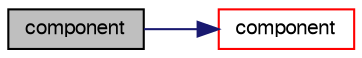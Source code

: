 digraph "component"
{
  bgcolor="transparent";
  edge [fontname="FreeSans",fontsize="10",labelfontname="FreeSans",labelfontsize="10"];
  node [fontname="FreeSans",fontsize="10",shape=record];
  rankdir="LR";
  Node66982 [label="component",height=0.2,width=0.4,color="black", fillcolor="grey75", style="filled", fontcolor="black"];
  Node66982 -> Node66983 [color="midnightblue",fontsize="10",style="solid",fontname="FreeSans"];
  Node66983 [label="component",height=0.2,width=0.4,color="red",URL="$a21124.html#a38788135ad21a6daaf3af2a761b33508"];
}
